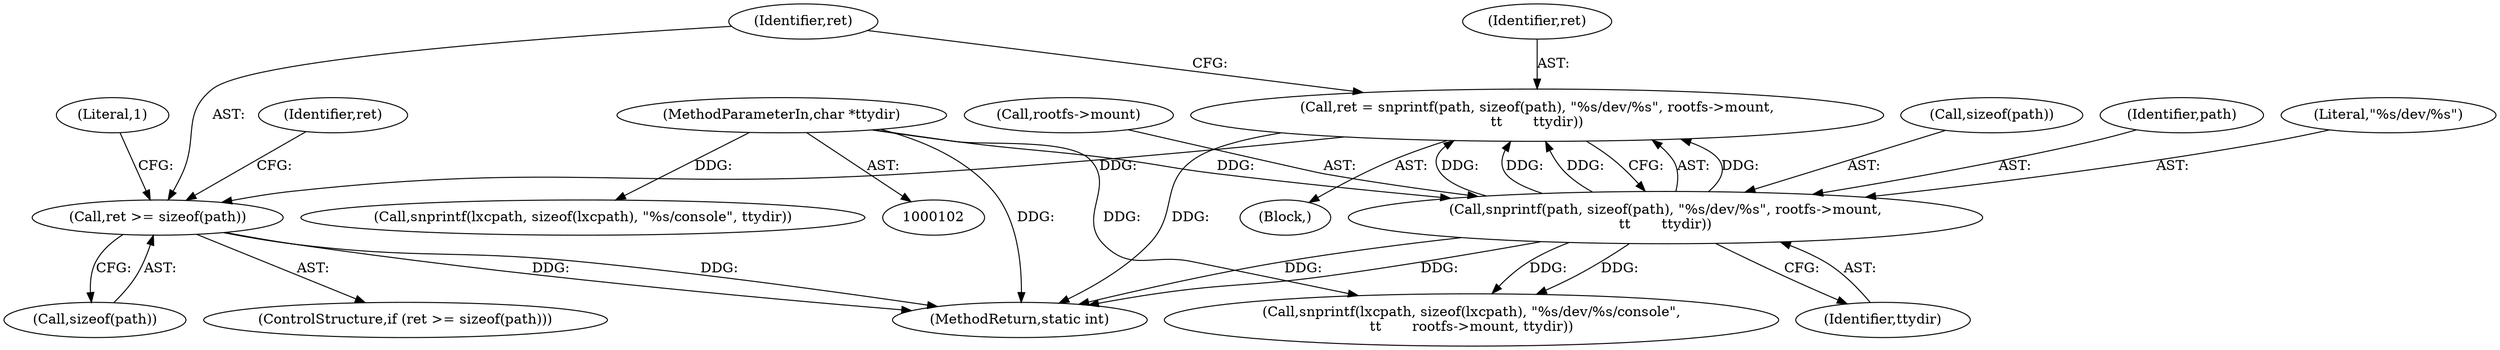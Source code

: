 digraph "0_lxc_592fd47a6245508b79fe6ac819fe6d3b2c1289be_11@API" {
"1000110" [label="(Call,ret = snprintf(path, sizeof(path), \"%s/dev/%s\", rootfs->mount,\n\t\t       ttydir))"];
"1000112" [label="(Call,snprintf(path, sizeof(path), \"%s/dev/%s\", rootfs->mount,\n\t\t       ttydir))"];
"1000105" [label="(MethodParameterIn,char *ttydir)"];
"1000122" [label="(Call,ret >= sizeof(path))"];
"1000122" [label="(Call,ret >= sizeof(path))"];
"1000128" [label="(Literal,1)"];
"1000121" [label="(ControlStructure,if (ret >= sizeof(path)))"];
"1000114" [label="(Call,sizeof(path))"];
"1000106" [label="(Block,)"];
"1000293" [label="(MethodReturn,static int)"];
"1000105" [label="(MethodParameterIn,char *ttydir)"];
"1000113" [label="(Identifier,path)"];
"1000120" [label="(Identifier,ttydir)"];
"1000123" [label="(Identifier,ret)"];
"1000153" [label="(Call,snprintf(lxcpath, sizeof(lxcpath), \"%s/dev/%s/console\",\n\t\t       rootfs->mount, ttydir))"];
"1000116" [label="(Literal,\"%s/dev/%s\")"];
"1000124" [label="(Call,sizeof(path))"];
"1000130" [label="(Identifier,ret)"];
"1000112" [label="(Call,snprintf(path, sizeof(path), \"%s/dev/%s\", rootfs->mount,\n\t\t       ttydir))"];
"1000110" [label="(Call,ret = snprintf(path, sizeof(path), \"%s/dev/%s\", rootfs->mount,\n\t\t       ttydir))"];
"1000258" [label="(Call,snprintf(lxcpath, sizeof(lxcpath), \"%s/console\", ttydir))"];
"1000117" [label="(Call,rootfs->mount)"];
"1000111" [label="(Identifier,ret)"];
"1000110" -> "1000106"  [label="AST: "];
"1000110" -> "1000112"  [label="CFG: "];
"1000111" -> "1000110"  [label="AST: "];
"1000112" -> "1000110"  [label="AST: "];
"1000123" -> "1000110"  [label="CFG: "];
"1000110" -> "1000293"  [label="DDG: "];
"1000112" -> "1000110"  [label="DDG: "];
"1000112" -> "1000110"  [label="DDG: "];
"1000112" -> "1000110"  [label="DDG: "];
"1000112" -> "1000110"  [label="DDG: "];
"1000110" -> "1000122"  [label="DDG: "];
"1000112" -> "1000120"  [label="CFG: "];
"1000113" -> "1000112"  [label="AST: "];
"1000114" -> "1000112"  [label="AST: "];
"1000116" -> "1000112"  [label="AST: "];
"1000117" -> "1000112"  [label="AST: "];
"1000120" -> "1000112"  [label="AST: "];
"1000112" -> "1000293"  [label="DDG: "];
"1000112" -> "1000293"  [label="DDG: "];
"1000105" -> "1000112"  [label="DDG: "];
"1000112" -> "1000153"  [label="DDG: "];
"1000112" -> "1000153"  [label="DDG: "];
"1000105" -> "1000102"  [label="AST: "];
"1000105" -> "1000293"  [label="DDG: "];
"1000105" -> "1000153"  [label="DDG: "];
"1000105" -> "1000258"  [label="DDG: "];
"1000122" -> "1000121"  [label="AST: "];
"1000122" -> "1000124"  [label="CFG: "];
"1000123" -> "1000122"  [label="AST: "];
"1000124" -> "1000122"  [label="AST: "];
"1000128" -> "1000122"  [label="CFG: "];
"1000130" -> "1000122"  [label="CFG: "];
"1000122" -> "1000293"  [label="DDG: "];
"1000122" -> "1000293"  [label="DDG: "];
}
